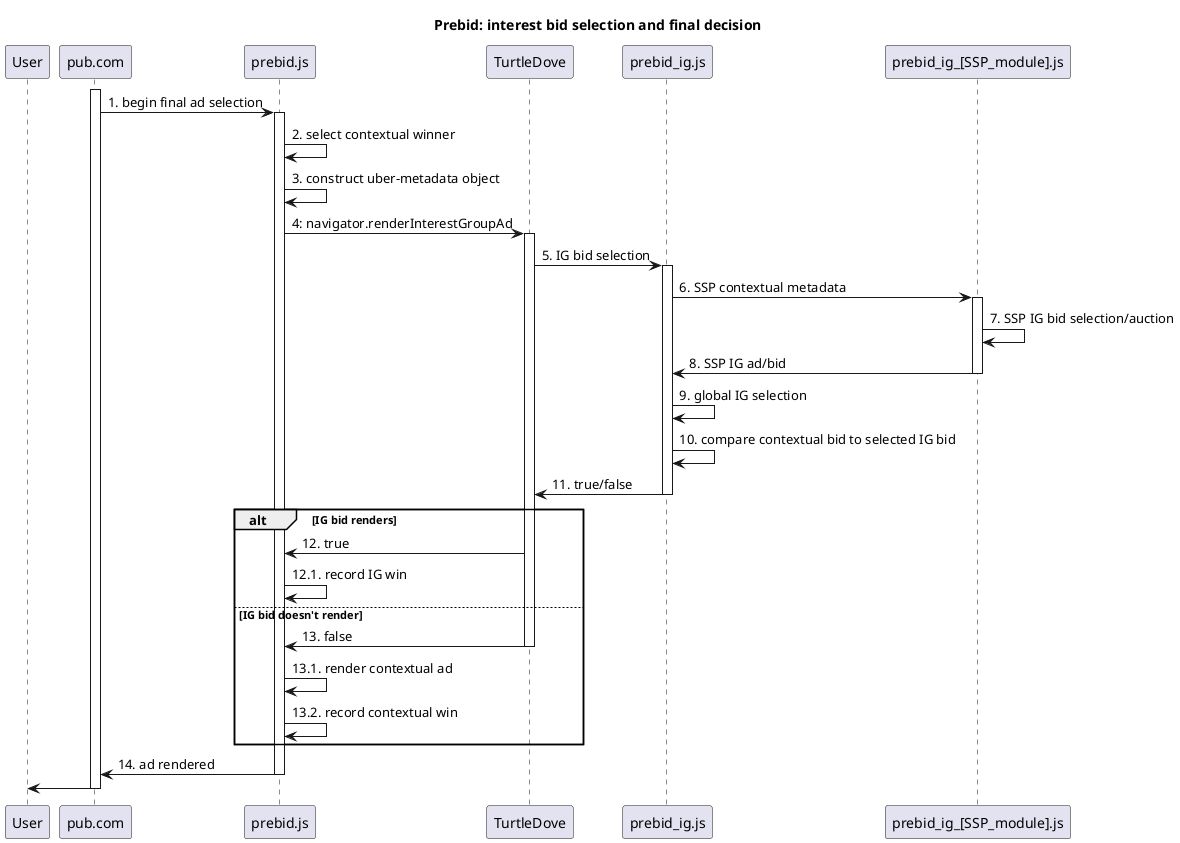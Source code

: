 @startuml prebid_td_interest

title Prebid: interest bid selection and final decision

participant User
participant "pub.com" as Pub
participant "prebid.js" as Pbjs
participant TurtleDove as TD
participant "prebid_ig.js" as PbIgjs
participant "prebid_ig_[SSP_module].js" as PbIgSspjs

activate Pub
Pub -> Pbjs: 1. begin final ad selection

activate Pbjs
Pbjs -> Pbjs: 2. select contextual winner
Pbjs -> Pbjs: 3. construct uber-metadata object
Pbjs -> TD: 4: navigator.renderInterestGroupAd

activate TD
TD -> PbIgjs: 5. IG bid selection
activate PbIgjs
PbIgjs -> PbIgSspjs: 6. SSP contextual metadata
activate PbIgSspjs
PbIgSspjs -> PbIgSspjs: 7. SSP IG bid selection/auction
PbIgjs <- PbIgSspjs: 8. SSP IG ad/bid
deactivate PbIgSspjs
PbIgjs -> PbIgjs: 9. global IG selection
PbIgjs -> PbIgjs: 10. compare contextual bid to selected IG bid
TD <- PbIgjs: 11. true/false
deactivate PbIgjs

alt IG bid renders
    Pbjs <- TD: 12. true
    Pbjs -> Pbjs: 12.1. record IG win
else IG bid doesn't render
    Pbjs <- TD: 13. false
    deactivate TD
    Pbjs -> Pbjs: 13.1. render contextual ad
    Pbjs -> Pbjs: 13.2. record contextual win
end

Pub <- Pbjs: 14. ad rendered
deactivate Pbjs

User <- Pub

deactivate Pub
@enduml